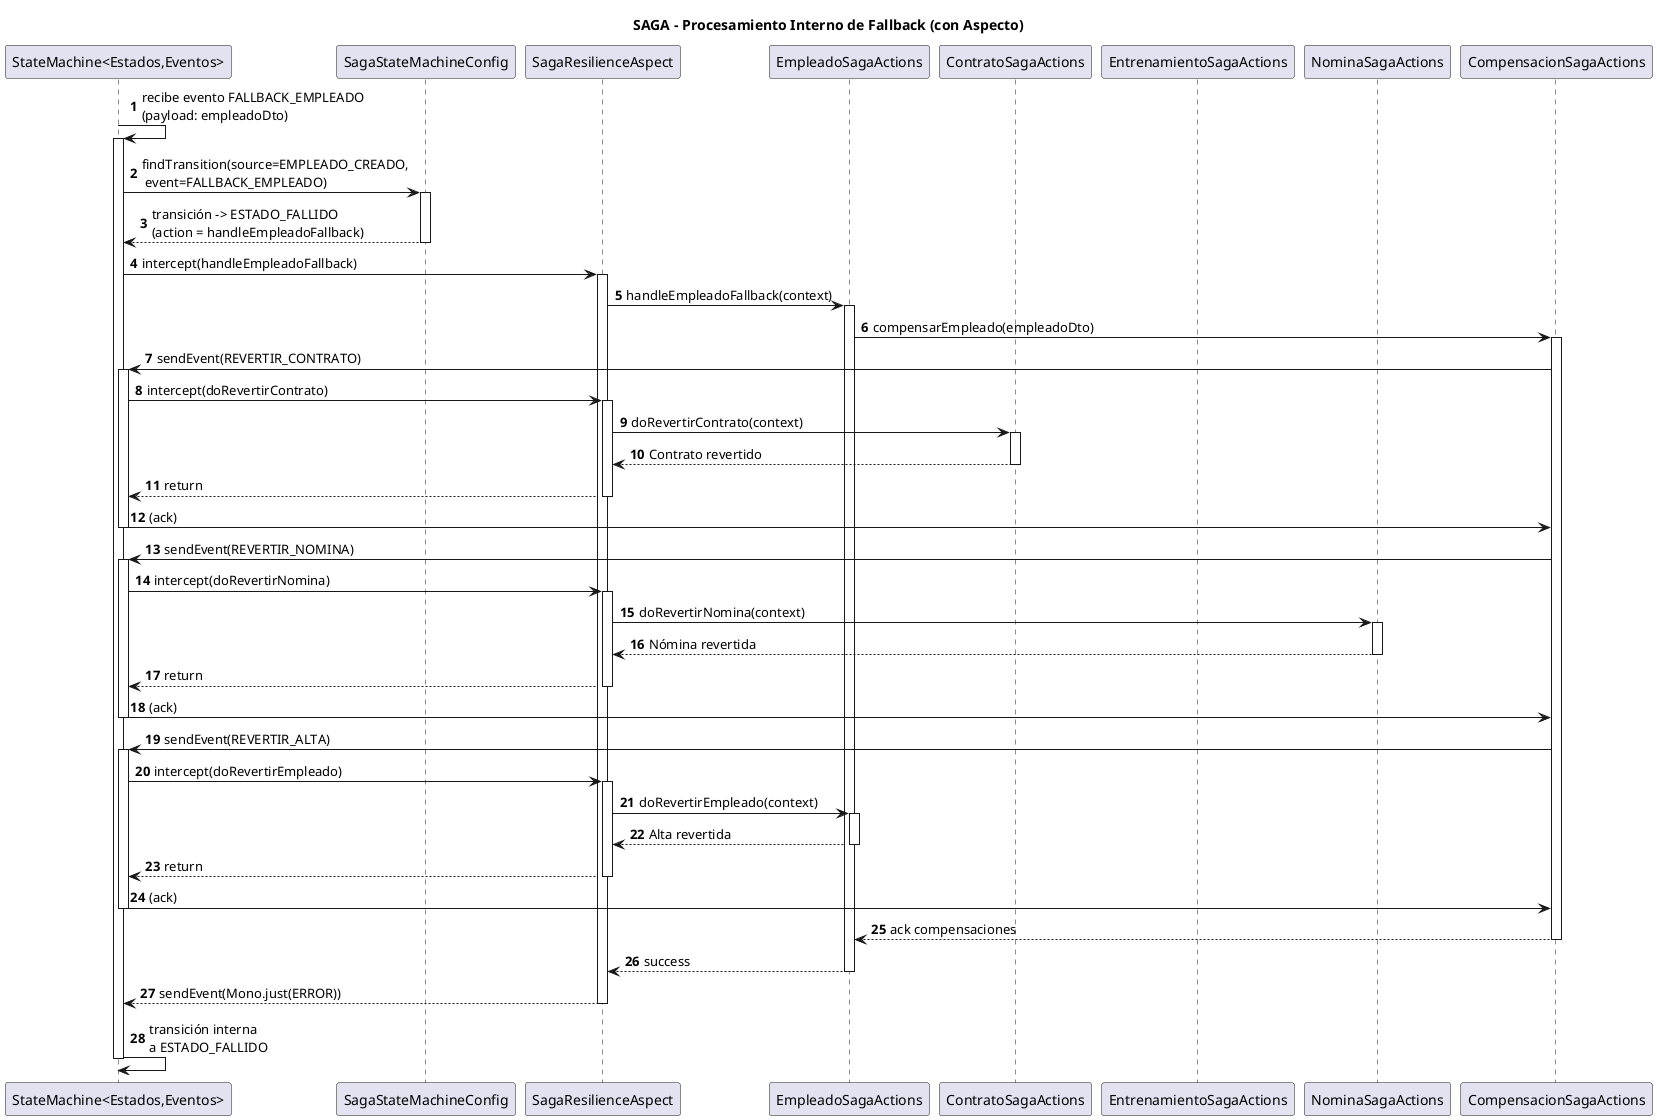 @startuml
title SAGA – Procesamiento Interno de Fallback (con Aspecto)
autonumber

participant "StateMachine<Estados,Eventos>" as SM
participant "SagaStateMachineConfig"      as Config
participant "SagaResilienceAspect"        as Aspect
participant "EmpleadoSagaActions"         as EmpleadoActions
participant "ContratoSagaActions"         as ContratoActions
participant "EntrenamientoSagaActions"    as EntrenamientoActions
participant "NominaSagaActions"           as NominaActions
participant "CompensacionSagaActions"     as CompensacionActions

' 1) Llega el evento de fallback, p.ej. FALLBACK_EMPLEADO
SM -> SM : recibe evento FALLBACK_EMPLEADO\n(payload: empleadoDto)
activate SM

' 2) El motor de estados busca la transición para FALLBACK_EMPLEADO
SM -> Config : findTransition(source=EMPLEADO_CREADO,\n event=FALLBACK_EMPLEADO)
activate Config
Config --> SM : transición -> ESTADO_FALLIDO\n(action = handleEmpleadoFallback)
deactivate Config

' 3) Se ejecuta handleEmpleadoFallback() –> interceptado por el aspecto
SM -> Aspect : intercept(handleEmpleadoFallback)
activate Aspect

'--- Dentro de handleEmpleadoFallback se invocan varias acciones con @SagaStep ---

Aspect -> EmpleadoActions : handleEmpleadoFallback(context)
activate EmpleadoActions

' 3.1) EmpleadoActions llama a compensar en orden: Contrato, Nómina, Empleado
EmpleadoActions -> CompensacionActions : compensarEmpleado(empleadoDto)
activate CompensacionActions

' 3.1.1) Revertir contrato (interceptado)
CompensacionActions -> SM : sendEvent(REVERTIR_CONTRATO)
activate SM
SM -> Aspect : intercept(doRevertirContrato)
activate Aspect

Aspect -> ContratoActions : doRevertirContrato(context)
activate ContratoActions
ContratoActions --> Aspect : Contrato revertido
deactivate ContratoActions
Aspect --> SM : return
deactivate Aspect
SM -> CompensacionActions : (ack)
deactivate SM

' 3.1.2) Revertir nómina (interceptado)
CompensacionActions -> SM : sendEvent(REVERTIR_NOMINA)
activate SM
SM -> Aspect : intercept(doRevertirNomina)
activate Aspect

Aspect -> NominaActions : doRevertirNomina(context)
activate NominaActions
NominaActions --> Aspect : Nómina revertida
deactivate NominaActions
Aspect --> SM : return
deactivate Aspect
SM -> CompensacionActions : (ack)
deactivate SM

' 3.1.3) Revertir empleado (interceptado)
CompensacionActions -> SM : sendEvent(REVERTIR_ALTA)
activate SM
SM -> Aspect : intercept(doRevertirEmpleado)
activate Aspect

Aspect -> EmpleadoActions : doRevertirEmpleado(context)
activate EmpleadoActions
EmpleadoActions --> Aspect : Alta revertida
deactivate EmpleadoActions
Aspect --> SM : return
deactivate Aspect
SM -> CompensacionActions : (ack)
deactivate SM

' 3.2) CompensacionActions notifica a EmpleadoActions que terminó
CompensacionActions --> EmpleadoActions : ack compensaciones
deactivate CompensacionActions

' 3.3) EmpleadoActions retorna al aspecto
EmpleadoActions --> Aspect : success
deactivate EmpleadoActions

' 3.4) Aspect notifica a StateMachine que finalizó fallback
Aspect --> SM : sendEvent(Mono.just(ERROR))
deactivate Aspect

' 4) StateMachine recibe ERROR y transita a ESTADO_FALLIDO
SM -> SM : transición interna\na ESTADO_FALLIDO
deactivate SM

' 5) Fin de la SAGA en FALLIDO

@enduml

